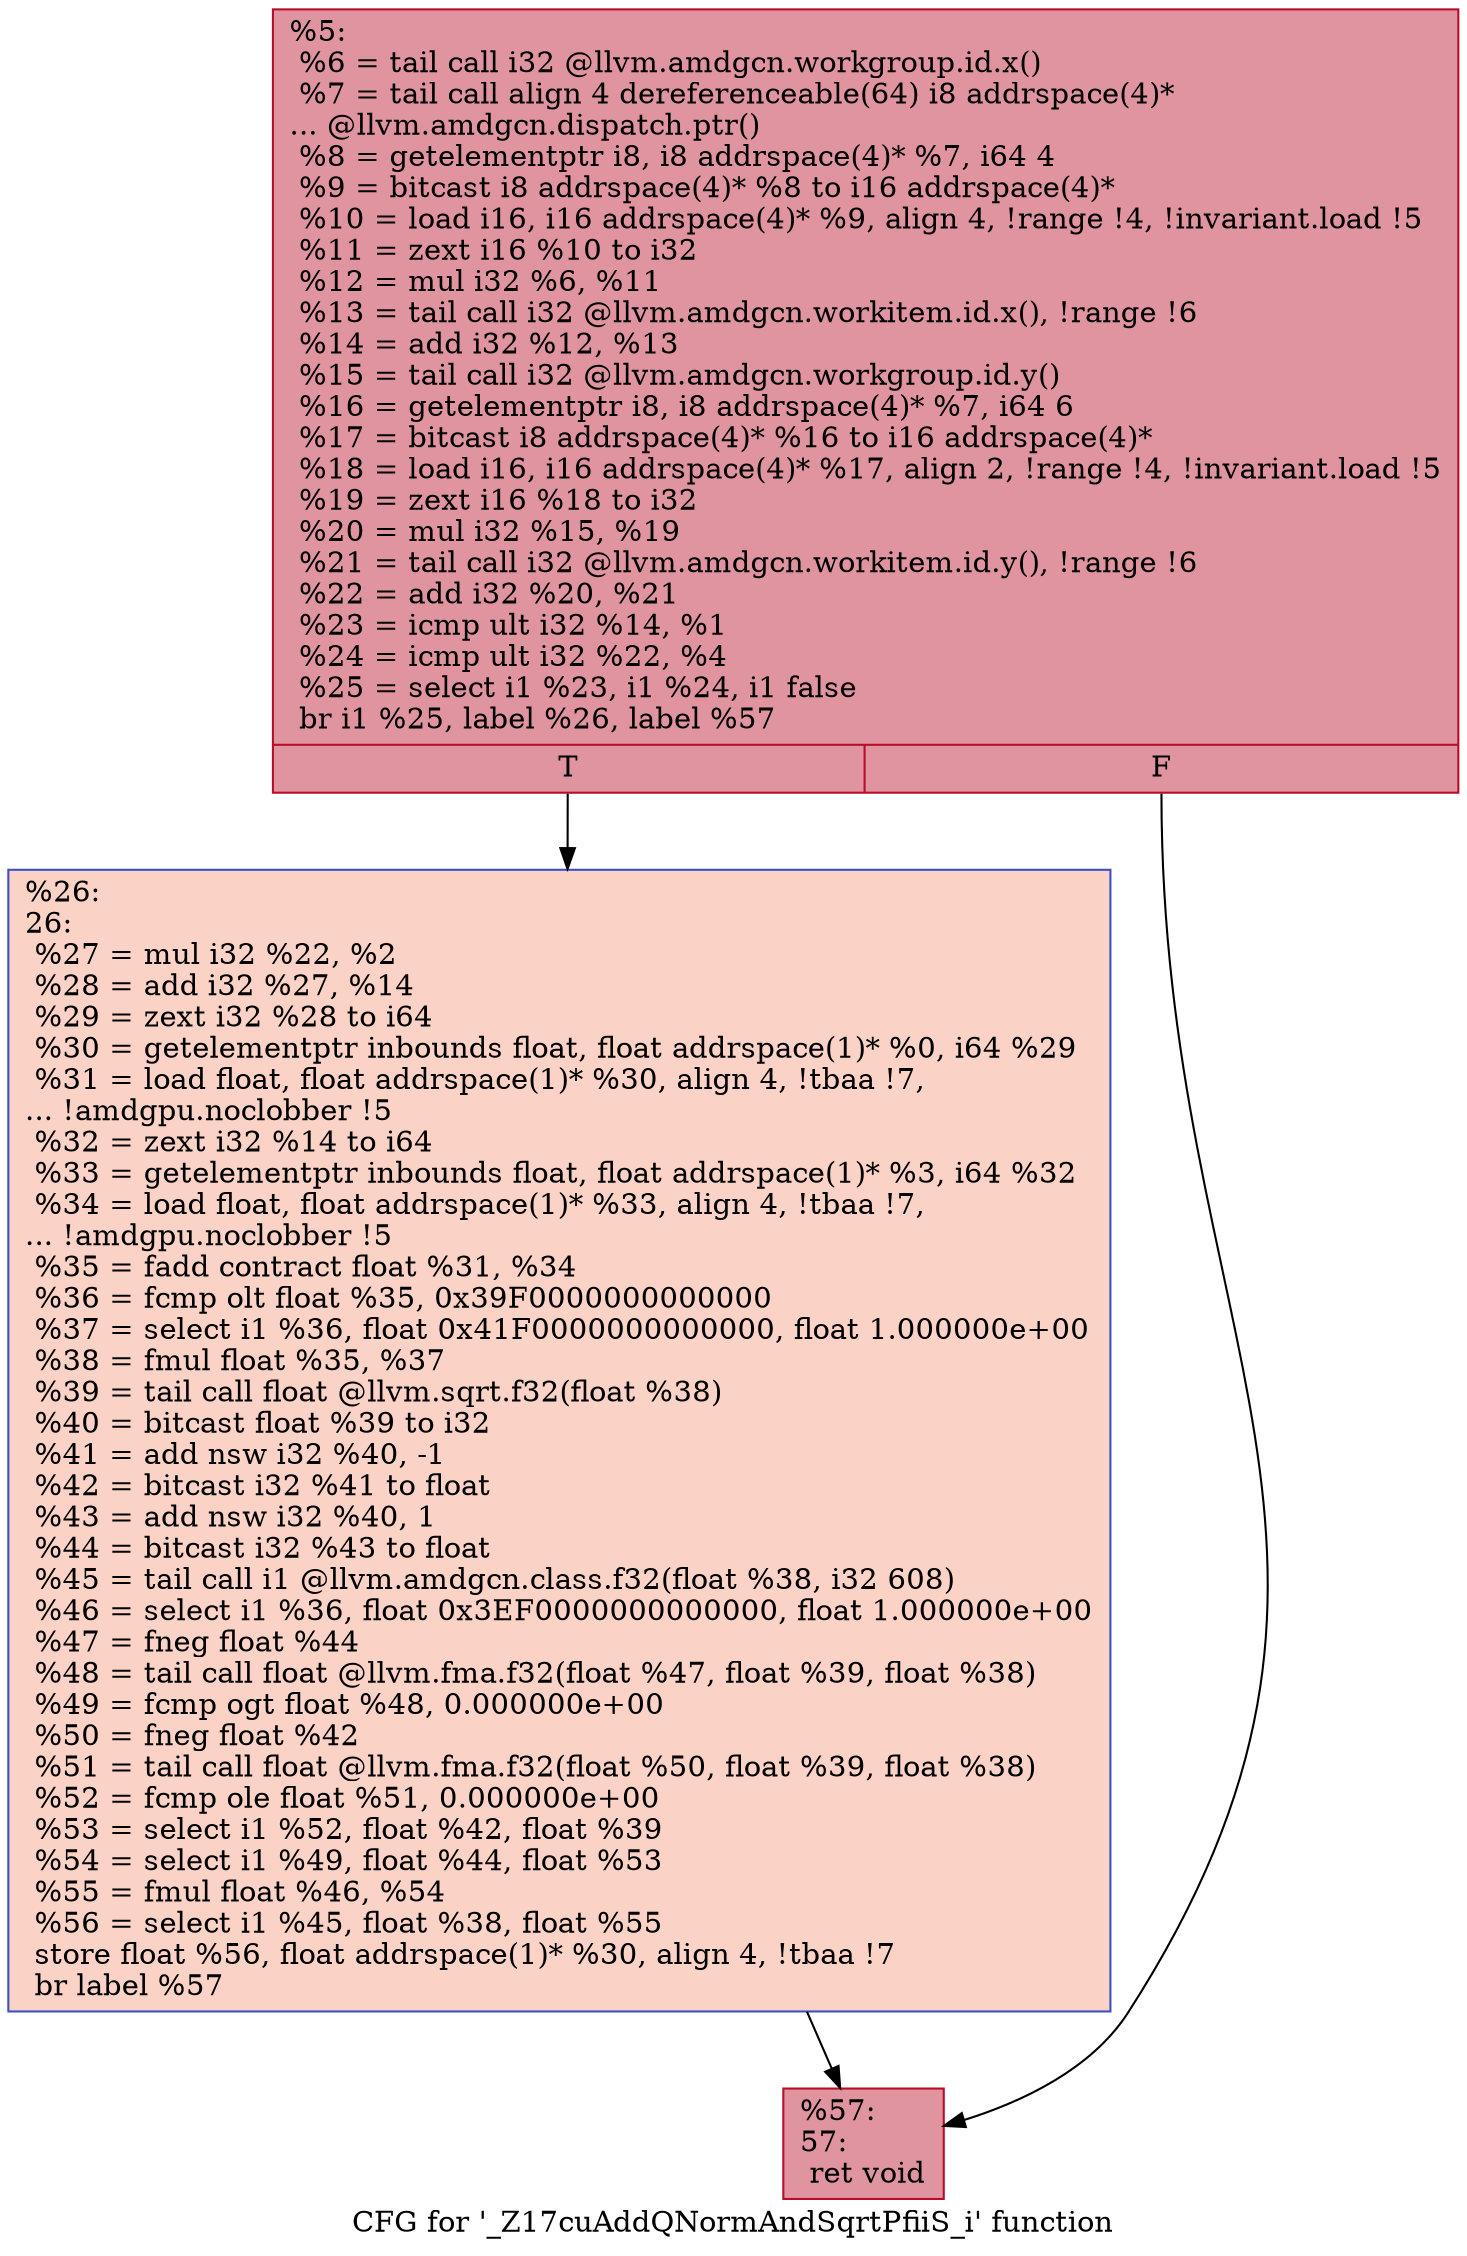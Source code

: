 digraph "CFG for '_Z17cuAddQNormAndSqrtPfiiS_i' function" {
	label="CFG for '_Z17cuAddQNormAndSqrtPfiiS_i' function";

	Node0x575b9f0 [shape=record,color="#b70d28ff", style=filled, fillcolor="#b70d2870",label="{%5:\l  %6 = tail call i32 @llvm.amdgcn.workgroup.id.x()\l  %7 = tail call align 4 dereferenceable(64) i8 addrspace(4)*\l... @llvm.amdgcn.dispatch.ptr()\l  %8 = getelementptr i8, i8 addrspace(4)* %7, i64 4\l  %9 = bitcast i8 addrspace(4)* %8 to i16 addrspace(4)*\l  %10 = load i16, i16 addrspace(4)* %9, align 4, !range !4, !invariant.load !5\l  %11 = zext i16 %10 to i32\l  %12 = mul i32 %6, %11\l  %13 = tail call i32 @llvm.amdgcn.workitem.id.x(), !range !6\l  %14 = add i32 %12, %13\l  %15 = tail call i32 @llvm.amdgcn.workgroup.id.y()\l  %16 = getelementptr i8, i8 addrspace(4)* %7, i64 6\l  %17 = bitcast i8 addrspace(4)* %16 to i16 addrspace(4)*\l  %18 = load i16, i16 addrspace(4)* %17, align 2, !range !4, !invariant.load !5\l  %19 = zext i16 %18 to i32\l  %20 = mul i32 %15, %19\l  %21 = tail call i32 @llvm.amdgcn.workitem.id.y(), !range !6\l  %22 = add i32 %20, %21\l  %23 = icmp ult i32 %14, %1\l  %24 = icmp ult i32 %22, %4\l  %25 = select i1 %23, i1 %24, i1 false\l  br i1 %25, label %26, label %57\l|{<s0>T|<s1>F}}"];
	Node0x575b9f0:s0 -> Node0x575f460;
	Node0x575b9f0:s1 -> Node0x575f4f0;
	Node0x575f460 [shape=record,color="#3d50c3ff", style=filled, fillcolor="#f59c7d70",label="{%26:\l26:                                               \l  %27 = mul i32 %22, %2\l  %28 = add i32 %27, %14\l  %29 = zext i32 %28 to i64\l  %30 = getelementptr inbounds float, float addrspace(1)* %0, i64 %29\l  %31 = load float, float addrspace(1)* %30, align 4, !tbaa !7,\l... !amdgpu.noclobber !5\l  %32 = zext i32 %14 to i64\l  %33 = getelementptr inbounds float, float addrspace(1)* %3, i64 %32\l  %34 = load float, float addrspace(1)* %33, align 4, !tbaa !7,\l... !amdgpu.noclobber !5\l  %35 = fadd contract float %31, %34\l  %36 = fcmp olt float %35, 0x39F0000000000000\l  %37 = select i1 %36, float 0x41F0000000000000, float 1.000000e+00\l  %38 = fmul float %35, %37\l  %39 = tail call float @llvm.sqrt.f32(float %38)\l  %40 = bitcast float %39 to i32\l  %41 = add nsw i32 %40, -1\l  %42 = bitcast i32 %41 to float\l  %43 = add nsw i32 %40, 1\l  %44 = bitcast i32 %43 to float\l  %45 = tail call i1 @llvm.amdgcn.class.f32(float %38, i32 608)\l  %46 = select i1 %36, float 0x3EF0000000000000, float 1.000000e+00\l  %47 = fneg float %44\l  %48 = tail call float @llvm.fma.f32(float %47, float %39, float %38)\l  %49 = fcmp ogt float %48, 0.000000e+00\l  %50 = fneg float %42\l  %51 = tail call float @llvm.fma.f32(float %50, float %39, float %38)\l  %52 = fcmp ole float %51, 0.000000e+00\l  %53 = select i1 %52, float %42, float %39\l  %54 = select i1 %49, float %44, float %53\l  %55 = fmul float %46, %54\l  %56 = select i1 %45, float %38, float %55\l  store float %56, float addrspace(1)* %30, align 4, !tbaa !7\l  br label %57\l}"];
	Node0x575f460 -> Node0x575f4f0;
	Node0x575f4f0 [shape=record,color="#b70d28ff", style=filled, fillcolor="#b70d2870",label="{%57:\l57:                                               \l  ret void\l}"];
}

